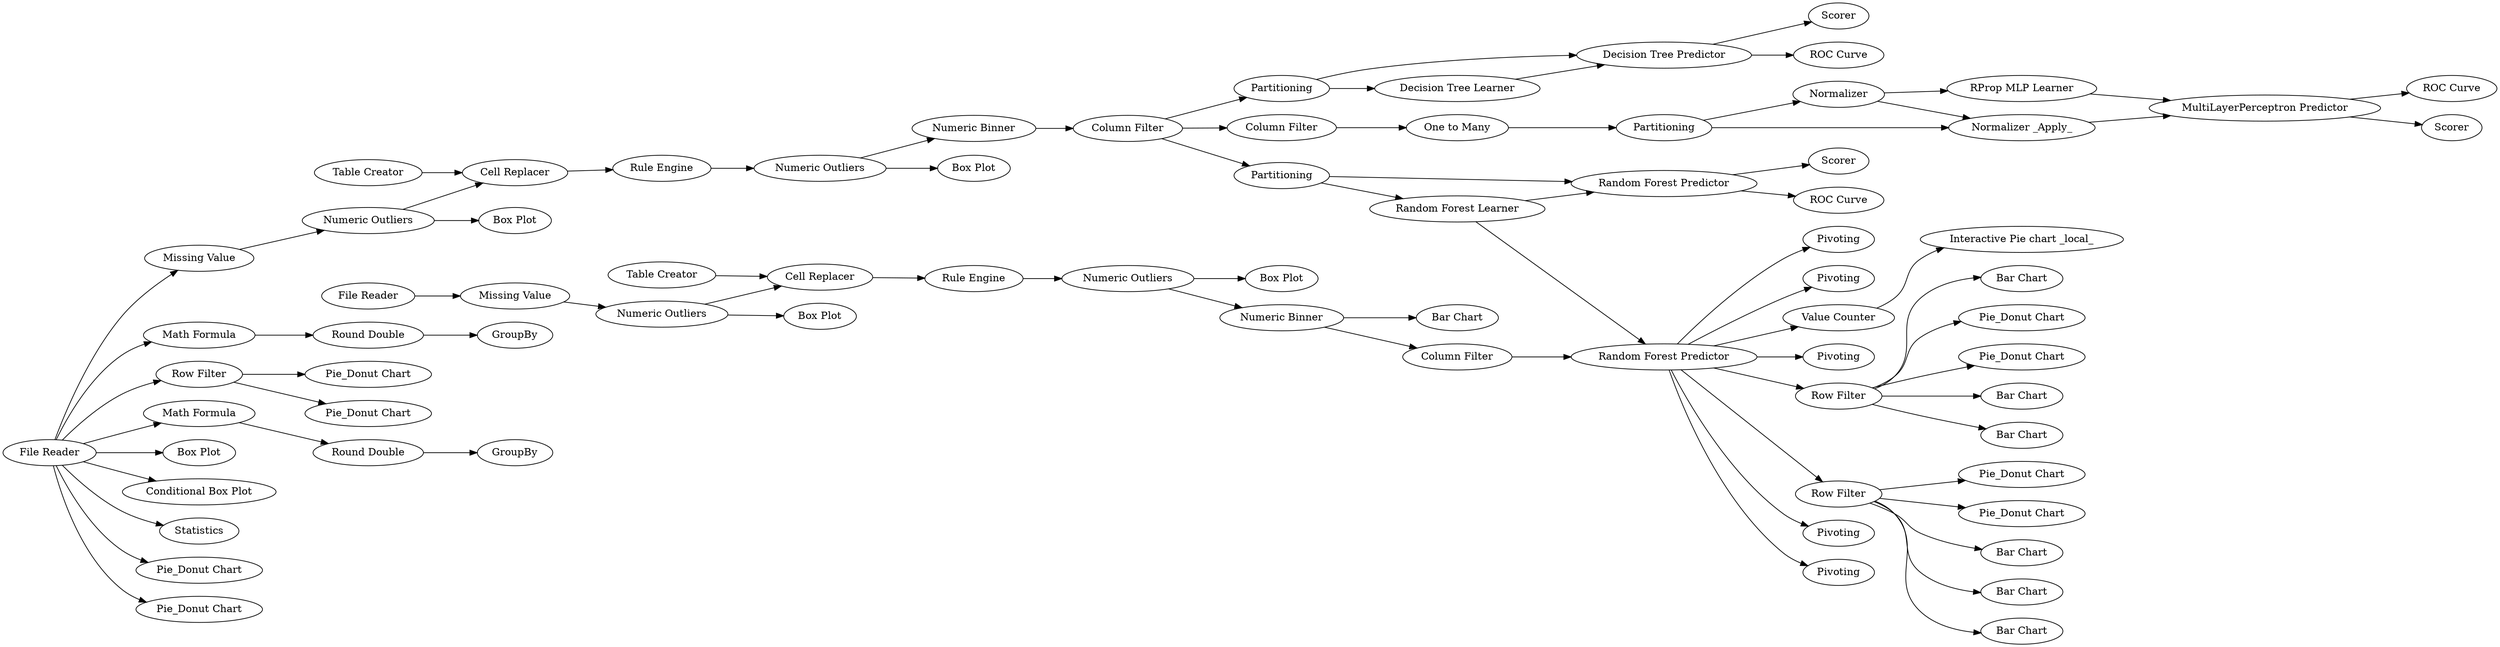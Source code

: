 digraph {
	"-2914446032455400751_74" [label="Normalizer _Apply_"]
	"-2914446032455400751_90" [label="Table Creator"]
	"-2914446032455400751_125" [label=Pivoting]
	"-2914446032455400751_71" [label=Partitioning]
	"-2914446032455400751_5" [label="Math Formula"]
	"-2914446032455400751_121" [label="Bar Chart"]
	"-2914446032455400751_68" [label=Scorer]
	"-2914446032455400751_89" [label="Box Plot"]
	"-2914446032455400751_29" [label="Pie_Donut Chart"]
	"-2914446032455400751_123" [label="Bar Chart"]
	"-2914446032455400751_25" [label="Pie_Donut Chart"]
	"-2914446032455400751_69" [label="ROC Curve"]
	"-2914446032455400751_1" [label="File Reader"]
	"-2914446032455400751_107" [label="File Reader"]
	"-2914446032455400751_18" [label="Round Double"]
	"-2914446032455400751_56" [label="Table Creator"]
	"-2914446032455400751_119" [label="Bar Chart"]
	"-2914446032455400751_66" [label="Decision Tree Predictor"]
	"-2914446032455400751_126" [label=Pivoting]
	"-2914446032455400751_58" [label="Numeric Outliers"]
	"-2914446032455400751_79" [label=Partitioning]
	"-2914446032455400751_120" [label="Pie_Donut Chart"]
	"-2914446032455400751_94" [label="Cell Replacer"]
	"-2914446032455400751_122" [label="Pie_Donut Chart"]
	"-2914446032455400751_73" [label=Normalizer]
	"-2914446032455400751_97" [label="Numeric Outliers"]
	"-2914446032455400751_87" [label="Column Filter"]
	"-2914446032455400751_59" [label="Box Plot"]
	"-2914446032455400751_92" [label="Rule Engine"]
	"-2914446032455400751_100" [label="Missing Value"]
	"-2914446032455400751_22" [label=GroupBy]
	"-2914446032455400751_77" [label="ROC Curve"]
	"-2914446032455400751_65" [label="Decision Tree Learner"]
	"-2914446032455400751_27" [label="Row Filter"]
	"-2914446032455400751_103" [label="Random Forest Predictor"]
	"-2914446032455400751_116" [label="Bar Chart"]
	"-2914446032455400751_78" [label=Scorer]
	"-2914446032455400751_10" [label="Math Formula"]
	"-2914446032455400751_55" [label="Numeric Binner"]
	"-2914446032455400751_61" [label="Column Filter"]
	"-2914446032455400751_75" [label="RProp MLP Learner"]
	"-2914446032455400751_41" [label="Box Plot"]
	"-2914446032455400751_82" [label="Random Forest Predictor"]
	"-2914446032455400751_63" [label="Conditional Box Plot"]
	"-2914446032455400751_23" [label="Round Double"]
	"-2914446032455400751_86" [label=Scorer]
	"-2914446032455400751_88" [label="One to Many"]
	"-2914446032455400751_98" [label="Numeric Binner"]
	"-2914446032455400751_108" [label="Value Counter"]
	"-2914446032455400751_110" [label="Bar Chart"]
	"-2914446032455400751_112" [label="Pie_Donut Chart"]
	"-2914446032455400751_127" [label=Pivoting]
	"-2914446032455400751_117" [label="Pie_Donut Chart"]
	"-2914446032455400751_115" [label="Row Filter"]
	"-2914446032455400751_52" [label="Rule Engine"]
	"-2914446032455400751_39" [label=Statistics]
	"-2914446032455400751_93" [label="Column Filter"]
	"-2914446032455400751_40" [label="Missing Value"]
	"-2914446032455400751_45" [label="Cell Replacer"]
	"-2914446032455400751_114" [label="Row Filter"]
	"-2914446032455400751_96" [label="Bar Chart"]
	"-2914446032455400751_2" [label="Pie_Donut Chart"]
	"-2914446032455400751_99" [label="Box Plot"]
	"-2914446032455400751_118" [label="Bar Chart"]
	"-2914446032455400751_51" [label="Numeric Outliers"]
	"-2914446032455400751_124" [label=Pivoting]
	"-2914446032455400751_64" [label=Partitioning]
	"-2914446032455400751_109" [label="Interactive Pie chart _local_"]
	"-2914446032455400751_76" [label="MultiLayerPerceptron Predictor"]
	"-2914446032455400751_60" [label="Box Plot"]
	"-2914446032455400751_101" [label="Numeric Outliers"]
	"-2914446032455400751_84" [label="ROC Curve"]
	"-2914446032455400751_128" [label=Pivoting]
	"-2914446032455400751_81" [label="Random Forest Learner"]
	"-2914446032455400751_21" [label=GroupBy]
	"-2914446032455400751_28" [label="Pie_Donut Chart"]
	"-2914446032455400751_18" -> "-2914446032455400751_21"
	"-2914446032455400751_103" -> "-2914446032455400751_125"
	"-2914446032455400751_58" -> "-2914446032455400751_59"
	"-2914446032455400751_114" -> "-2914446032455400751_110"
	"-2914446032455400751_5" -> "-2914446032455400751_18"
	"-2914446032455400751_100" -> "-2914446032455400751_97"
	"-2914446032455400751_115" -> "-2914446032455400751_119"
	"-2914446032455400751_93" -> "-2914446032455400751_103"
	"-2914446032455400751_76" -> "-2914446032455400751_77"
	"-2914446032455400751_75" -> "-2914446032455400751_76"
	"-2914446032455400751_64" -> "-2914446032455400751_65"
	"-2914446032455400751_103" -> "-2914446032455400751_127"
	"-2914446032455400751_107" -> "-2914446032455400751_100"
	"-2914446032455400751_98" -> "-2914446032455400751_93"
	"-2914446032455400751_101" -> "-2914446032455400751_98"
	"-2914446032455400751_76" -> "-2914446032455400751_78"
	"-2914446032455400751_103" -> "-2914446032455400751_126"
	"-2914446032455400751_79" -> "-2914446032455400751_81"
	"-2914446032455400751_103" -> "-2914446032455400751_124"
	"-2914446032455400751_115" -> "-2914446032455400751_123"
	"-2914446032455400751_114" -> "-2914446032455400751_116"
	"-2914446032455400751_87" -> "-2914446032455400751_88"
	"-2914446032455400751_82" -> "-2914446032455400751_86"
	"-2914446032455400751_74" -> "-2914446032455400751_76"
	"-2914446032455400751_92" -> "-2914446032455400751_101"
	"-2914446032455400751_97" -> "-2914446032455400751_94"
	"-2914446032455400751_81" -> "-2914446032455400751_103"
	"-2914446032455400751_115" -> "-2914446032455400751_121"
	"-2914446032455400751_10" -> "-2914446032455400751_23"
	"-2914446032455400751_98" -> "-2914446032455400751_96"
	"-2914446032455400751_55" -> "-2914446032455400751_61"
	"-2914446032455400751_114" -> "-2914446032455400751_118"
	"-2914446032455400751_27" -> "-2914446032455400751_29"
	"-2914446032455400751_115" -> "-2914446032455400751_120"
	"-2914446032455400751_71" -> "-2914446032455400751_73"
	"-2914446032455400751_94" -> "-2914446032455400751_92"
	"-2914446032455400751_103" -> "-2914446032455400751_108"
	"-2914446032455400751_27" -> "-2914446032455400751_25"
	"-2914446032455400751_73" -> "-2914446032455400751_75"
	"-2914446032455400751_1" -> "-2914446032455400751_5"
	"-2914446032455400751_115" -> "-2914446032455400751_122"
	"-2914446032455400751_101" -> "-2914446032455400751_99"
	"-2914446032455400751_23" -> "-2914446032455400751_22"
	"-2914446032455400751_97" -> "-2914446032455400751_89"
	"-2914446032455400751_66" -> "-2914446032455400751_69"
	"-2914446032455400751_88" -> "-2914446032455400751_71"
	"-2914446032455400751_40" -> "-2914446032455400751_58"
	"-2914446032455400751_73" -> "-2914446032455400751_74"
	"-2914446032455400751_61" -> "-2914446032455400751_64"
	"-2914446032455400751_1" -> "-2914446032455400751_10"
	"-2914446032455400751_108" -> "-2914446032455400751_109"
	"-2914446032455400751_103" -> "-2914446032455400751_114"
	"-2914446032455400751_1" -> "-2914446032455400751_27"
	"-2914446032455400751_64" -> "-2914446032455400751_66"
	"-2914446032455400751_103" -> "-2914446032455400751_128"
	"-2914446032455400751_1" -> "-2914446032455400751_28"
	"-2914446032455400751_1" -> "-2914446032455400751_40"
	"-2914446032455400751_61" -> "-2914446032455400751_87"
	"-2914446032455400751_51" -> "-2914446032455400751_55"
	"-2914446032455400751_103" -> "-2914446032455400751_115"
	"-2914446032455400751_90" -> "-2914446032455400751_94"
	"-2914446032455400751_56" -> "-2914446032455400751_45"
	"-2914446032455400751_1" -> "-2914446032455400751_41"
	"-2914446032455400751_1" -> "-2914446032455400751_39"
	"-2914446032455400751_66" -> "-2914446032455400751_68"
	"-2914446032455400751_79" -> "-2914446032455400751_82"
	"-2914446032455400751_1" -> "-2914446032455400751_2"
	"-2914446032455400751_61" -> "-2914446032455400751_79"
	"-2914446032455400751_1" -> "-2914446032455400751_63"
	"-2914446032455400751_58" -> "-2914446032455400751_45"
	"-2914446032455400751_81" -> "-2914446032455400751_82"
	"-2914446032455400751_51" -> "-2914446032455400751_60"
	"-2914446032455400751_114" -> "-2914446032455400751_117"
	"-2914446032455400751_82" -> "-2914446032455400751_84"
	"-2914446032455400751_114" -> "-2914446032455400751_112"
	"-2914446032455400751_45" -> "-2914446032455400751_52"
	"-2914446032455400751_52" -> "-2914446032455400751_51"
	"-2914446032455400751_65" -> "-2914446032455400751_66"
	"-2914446032455400751_71" -> "-2914446032455400751_74"
	rankdir=LR
}
